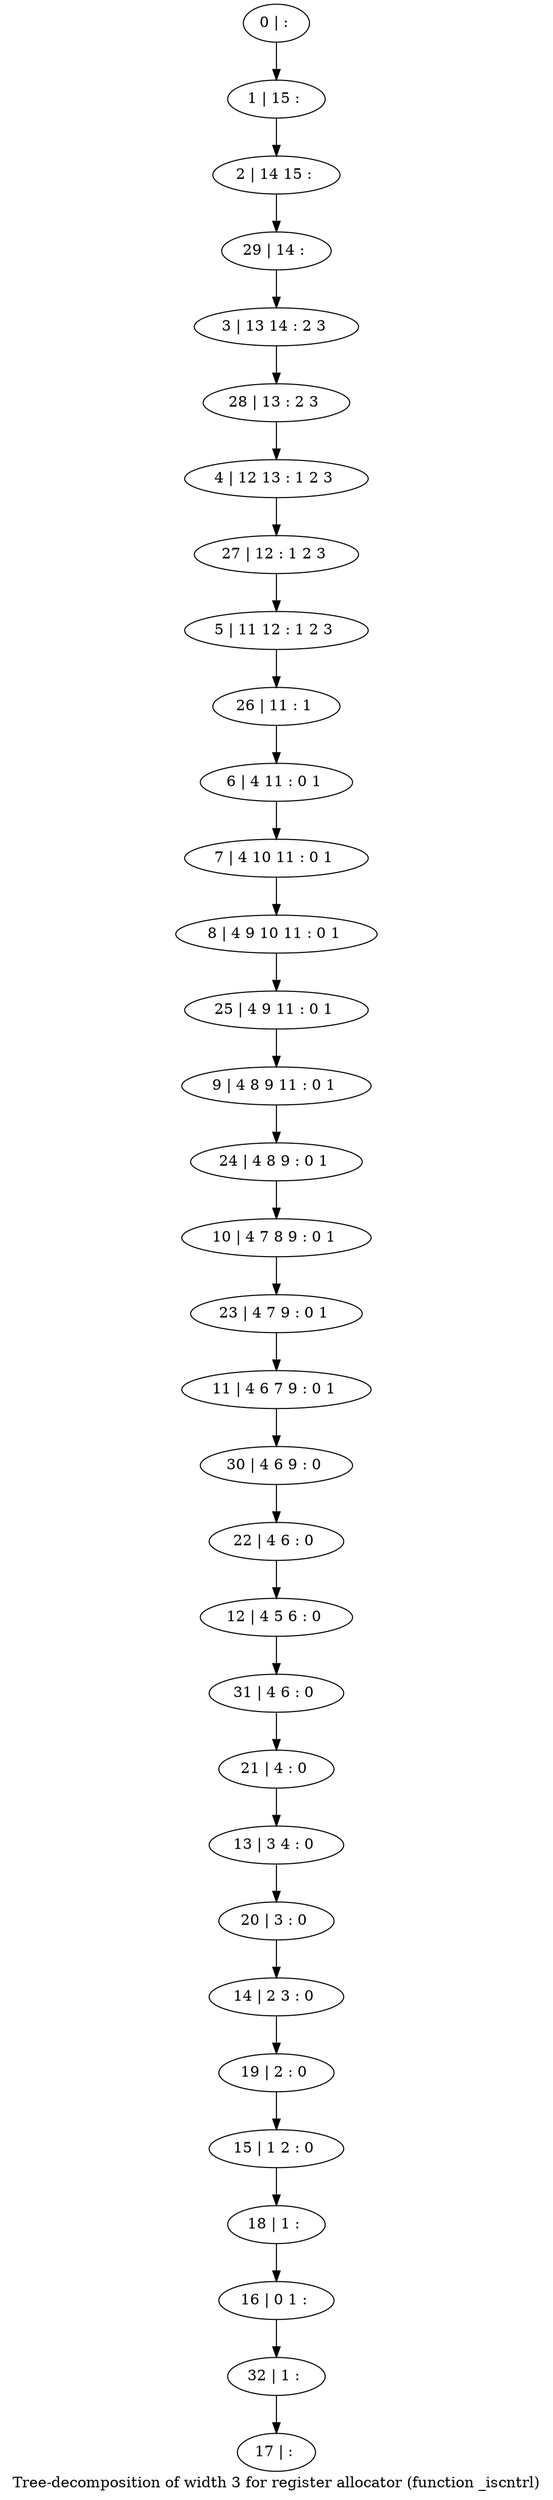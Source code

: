 digraph G {
graph [label="Tree-decomposition of width 3 for register allocator (function _iscntrl)"]
0[label="0 | : "];
1[label="1 | 15 : "];
2[label="2 | 14 15 : "];
3[label="3 | 13 14 : 2 3 "];
4[label="4 | 12 13 : 1 2 3 "];
5[label="5 | 11 12 : 1 2 3 "];
6[label="6 | 4 11 : 0 1 "];
7[label="7 | 4 10 11 : 0 1 "];
8[label="8 | 4 9 10 11 : 0 1 "];
9[label="9 | 4 8 9 11 : 0 1 "];
10[label="10 | 4 7 8 9 : 0 1 "];
11[label="11 | 4 6 7 9 : 0 1 "];
12[label="12 | 4 5 6 : 0 "];
13[label="13 | 3 4 : 0 "];
14[label="14 | 2 3 : 0 "];
15[label="15 | 1 2 : 0 "];
16[label="16 | 0 1 : "];
17[label="17 | : "];
18[label="18 | 1 : "];
19[label="19 | 2 : 0 "];
20[label="20 | 3 : 0 "];
21[label="21 | 4 : 0 "];
22[label="22 | 4 6 : 0 "];
23[label="23 | 4 7 9 : 0 1 "];
24[label="24 | 4 8 9 : 0 1 "];
25[label="25 | 4 9 11 : 0 1 "];
26[label="26 | 11 : 1 "];
27[label="27 | 12 : 1 2 3 "];
28[label="28 | 13 : 2 3 "];
29[label="29 | 14 : "];
30[label="30 | 4 6 9 : 0 "];
31[label="31 | 4 6 : 0 "];
32[label="32 | 1 : "];
0->1 ;
1->2 ;
6->7 ;
7->8 ;
18->16 ;
15->18 ;
19->15 ;
14->19 ;
20->14 ;
13->20 ;
21->13 ;
22->12 ;
23->11 ;
10->23 ;
24->10 ;
9->24 ;
25->9 ;
8->25 ;
26->6 ;
5->26 ;
27->5 ;
4->27 ;
28->4 ;
3->28 ;
29->3 ;
2->29 ;
30->22 ;
11->30 ;
31->21 ;
12->31 ;
32->17 ;
16->32 ;
}

